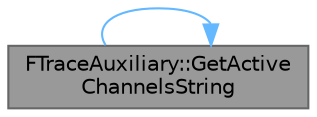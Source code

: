 digraph "FTraceAuxiliary::GetActiveChannelsString"
{
 // INTERACTIVE_SVG=YES
 // LATEX_PDF_SIZE
  bgcolor="transparent";
  edge [fontname=Helvetica,fontsize=10,labelfontname=Helvetica,labelfontsize=10];
  node [fontname=Helvetica,fontsize=10,shape=box,height=0.2,width=0.4];
  rankdir="LR";
  Node1 [id="Node000001",label="FTraceAuxiliary::GetActive\lChannelsString",height=0.2,width=0.4,color="gray40", fillcolor="grey60", style="filled", fontcolor="black",tooltip="Adds a comma separated list of currently active channels to the passed in StringBuilder."];
  Node1 -> Node1 [id="edge1_Node000001_Node000001",color="steelblue1",style="solid",tooltip=" "];
}
